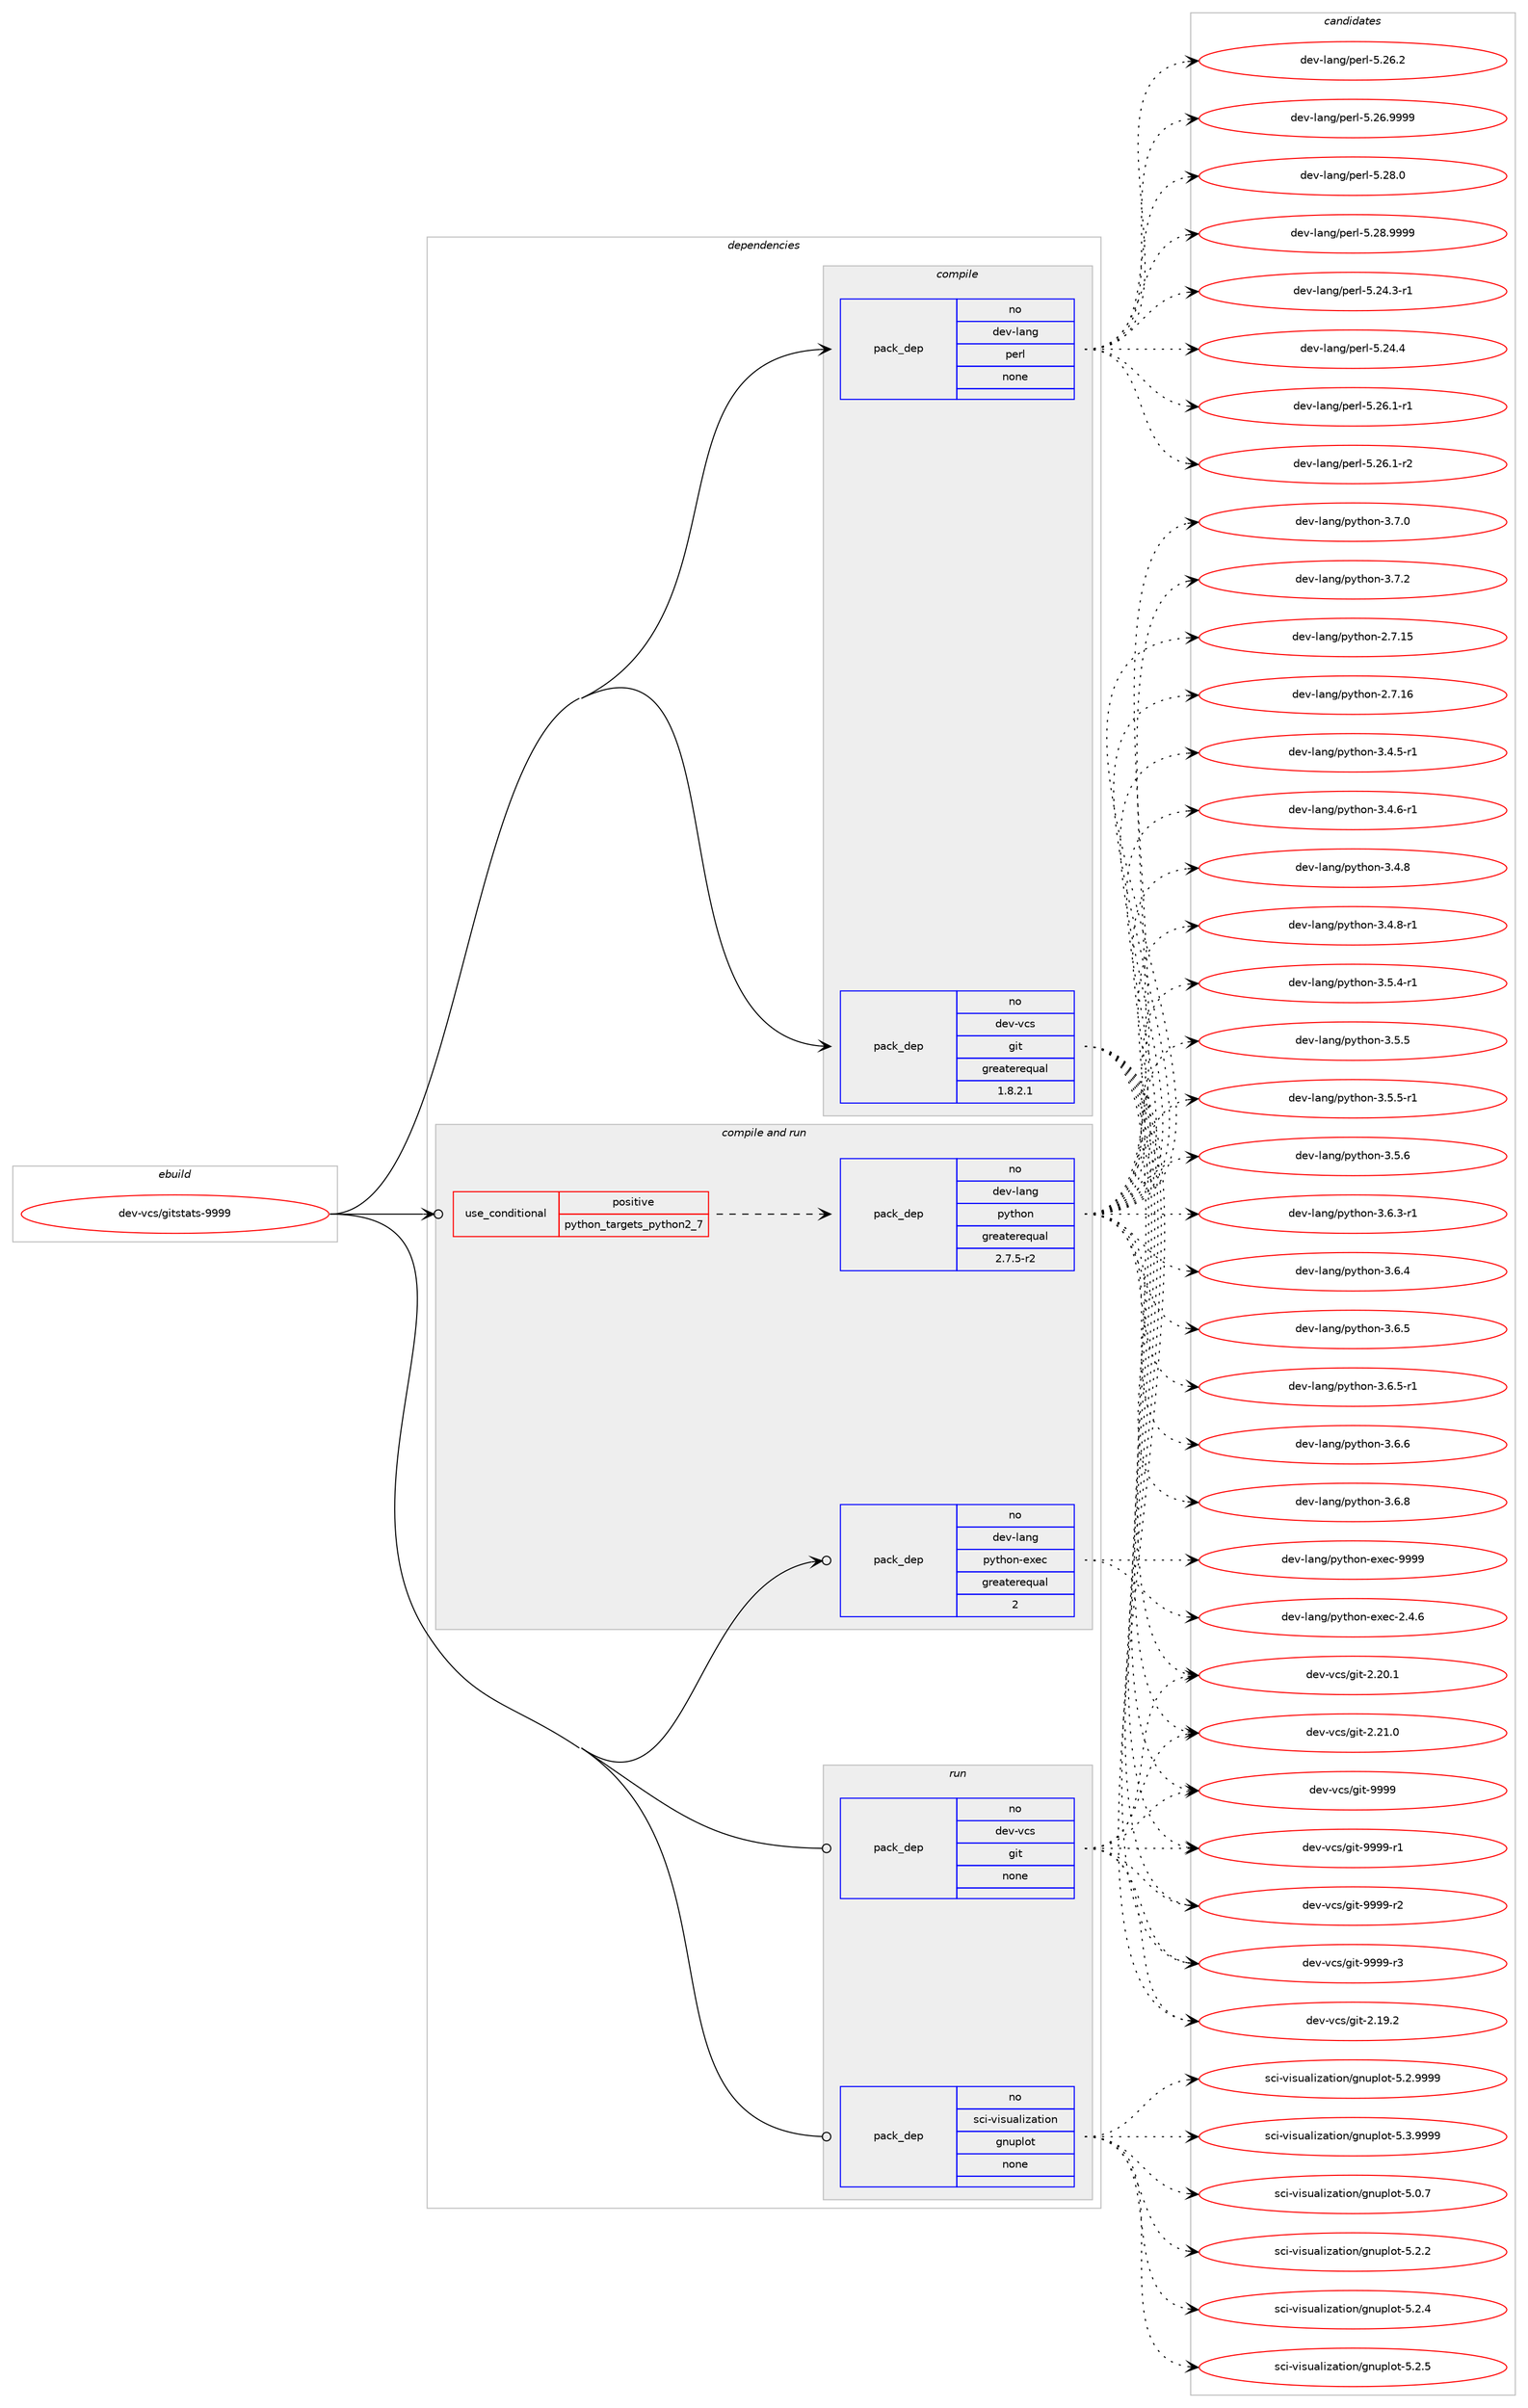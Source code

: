 digraph prolog {

# *************
# Graph options
# *************

newrank=true;
concentrate=true;
compound=true;
graph [rankdir=LR,fontname=Helvetica,fontsize=10,ranksep=1.5];#, ranksep=2.5, nodesep=0.2];
edge  [arrowhead=vee];
node  [fontname=Helvetica,fontsize=10];

# **********
# The ebuild
# **********

subgraph cluster_leftcol {
color=gray;
rank=same;
label=<<i>ebuild</i>>;
id [label="dev-vcs/gitstats-9999", color=red, width=4, href="../dev-vcs/gitstats-9999.svg"];
}

# ****************
# The dependencies
# ****************

subgraph cluster_midcol {
color=gray;
label=<<i>dependencies</i>>;
subgraph cluster_compile {
fillcolor="#eeeeee";
style=filled;
label=<<i>compile</i>>;
subgraph pack1102553 {
dependency1552006 [label=<<TABLE BORDER="0" CELLBORDER="1" CELLSPACING="0" CELLPADDING="4" WIDTH="220"><TR><TD ROWSPAN="6" CELLPADDING="30">pack_dep</TD></TR><TR><TD WIDTH="110">no</TD></TR><TR><TD>dev-lang</TD></TR><TR><TD>perl</TD></TR><TR><TD>none</TD></TR><TR><TD></TD></TR></TABLE>>, shape=none, color=blue];
}
id:e -> dependency1552006:w [weight=20,style="solid",arrowhead="vee"];
subgraph pack1102554 {
dependency1552007 [label=<<TABLE BORDER="0" CELLBORDER="1" CELLSPACING="0" CELLPADDING="4" WIDTH="220"><TR><TD ROWSPAN="6" CELLPADDING="30">pack_dep</TD></TR><TR><TD WIDTH="110">no</TD></TR><TR><TD>dev-vcs</TD></TR><TR><TD>git</TD></TR><TR><TD>greaterequal</TD></TR><TR><TD>1.8.2.1</TD></TR></TABLE>>, shape=none, color=blue];
}
id:e -> dependency1552007:w [weight=20,style="solid",arrowhead="vee"];
}
subgraph cluster_compileandrun {
fillcolor="#eeeeee";
style=filled;
label=<<i>compile and run</i>>;
subgraph cond425698 {
dependency1552008 [label=<<TABLE BORDER="0" CELLBORDER="1" CELLSPACING="0" CELLPADDING="4"><TR><TD ROWSPAN="3" CELLPADDING="10">use_conditional</TD></TR><TR><TD>positive</TD></TR><TR><TD>python_targets_python2_7</TD></TR></TABLE>>, shape=none, color=red];
subgraph pack1102555 {
dependency1552009 [label=<<TABLE BORDER="0" CELLBORDER="1" CELLSPACING="0" CELLPADDING="4" WIDTH="220"><TR><TD ROWSPAN="6" CELLPADDING="30">pack_dep</TD></TR><TR><TD WIDTH="110">no</TD></TR><TR><TD>dev-lang</TD></TR><TR><TD>python</TD></TR><TR><TD>greaterequal</TD></TR><TR><TD>2.7.5-r2</TD></TR></TABLE>>, shape=none, color=blue];
}
dependency1552008:e -> dependency1552009:w [weight=20,style="dashed",arrowhead="vee"];
}
id:e -> dependency1552008:w [weight=20,style="solid",arrowhead="odotvee"];
subgraph pack1102556 {
dependency1552010 [label=<<TABLE BORDER="0" CELLBORDER="1" CELLSPACING="0" CELLPADDING="4" WIDTH="220"><TR><TD ROWSPAN="6" CELLPADDING="30">pack_dep</TD></TR><TR><TD WIDTH="110">no</TD></TR><TR><TD>dev-lang</TD></TR><TR><TD>python-exec</TD></TR><TR><TD>greaterequal</TD></TR><TR><TD>2</TD></TR></TABLE>>, shape=none, color=blue];
}
id:e -> dependency1552010:w [weight=20,style="solid",arrowhead="odotvee"];
}
subgraph cluster_run {
fillcolor="#eeeeee";
style=filled;
label=<<i>run</i>>;
subgraph pack1102557 {
dependency1552011 [label=<<TABLE BORDER="0" CELLBORDER="1" CELLSPACING="0" CELLPADDING="4" WIDTH="220"><TR><TD ROWSPAN="6" CELLPADDING="30">pack_dep</TD></TR><TR><TD WIDTH="110">no</TD></TR><TR><TD>dev-vcs</TD></TR><TR><TD>git</TD></TR><TR><TD>none</TD></TR><TR><TD></TD></TR></TABLE>>, shape=none, color=blue];
}
id:e -> dependency1552011:w [weight=20,style="solid",arrowhead="odot"];
subgraph pack1102558 {
dependency1552012 [label=<<TABLE BORDER="0" CELLBORDER="1" CELLSPACING="0" CELLPADDING="4" WIDTH="220"><TR><TD ROWSPAN="6" CELLPADDING="30">pack_dep</TD></TR><TR><TD WIDTH="110">no</TD></TR><TR><TD>sci-visualization</TD></TR><TR><TD>gnuplot</TD></TR><TR><TD>none</TD></TR><TR><TD></TD></TR></TABLE>>, shape=none, color=blue];
}
id:e -> dependency1552012:w [weight=20,style="solid",arrowhead="odot"];
}
}

# **************
# The candidates
# **************

subgraph cluster_choices {
rank=same;
color=gray;
label=<<i>candidates</i>>;

subgraph choice1102553 {
color=black;
nodesep=1;
choice100101118451089711010347112101114108455346505246514511449 [label="dev-lang/perl-5.24.3-r1", color=red, width=4,href="../dev-lang/perl-5.24.3-r1.svg"];
choice10010111845108971101034711210111410845534650524652 [label="dev-lang/perl-5.24.4", color=red, width=4,href="../dev-lang/perl-5.24.4.svg"];
choice100101118451089711010347112101114108455346505446494511449 [label="dev-lang/perl-5.26.1-r1", color=red, width=4,href="../dev-lang/perl-5.26.1-r1.svg"];
choice100101118451089711010347112101114108455346505446494511450 [label="dev-lang/perl-5.26.1-r2", color=red, width=4,href="../dev-lang/perl-5.26.1-r2.svg"];
choice10010111845108971101034711210111410845534650544650 [label="dev-lang/perl-5.26.2", color=red, width=4,href="../dev-lang/perl-5.26.2.svg"];
choice10010111845108971101034711210111410845534650544657575757 [label="dev-lang/perl-5.26.9999", color=red, width=4,href="../dev-lang/perl-5.26.9999.svg"];
choice10010111845108971101034711210111410845534650564648 [label="dev-lang/perl-5.28.0", color=red, width=4,href="../dev-lang/perl-5.28.0.svg"];
choice10010111845108971101034711210111410845534650564657575757 [label="dev-lang/perl-5.28.9999", color=red, width=4,href="../dev-lang/perl-5.28.9999.svg"];
dependency1552006:e -> choice100101118451089711010347112101114108455346505246514511449:w [style=dotted,weight="100"];
dependency1552006:e -> choice10010111845108971101034711210111410845534650524652:w [style=dotted,weight="100"];
dependency1552006:e -> choice100101118451089711010347112101114108455346505446494511449:w [style=dotted,weight="100"];
dependency1552006:e -> choice100101118451089711010347112101114108455346505446494511450:w [style=dotted,weight="100"];
dependency1552006:e -> choice10010111845108971101034711210111410845534650544650:w [style=dotted,weight="100"];
dependency1552006:e -> choice10010111845108971101034711210111410845534650544657575757:w [style=dotted,weight="100"];
dependency1552006:e -> choice10010111845108971101034711210111410845534650564648:w [style=dotted,weight="100"];
dependency1552006:e -> choice10010111845108971101034711210111410845534650564657575757:w [style=dotted,weight="100"];
}
subgraph choice1102554 {
color=black;
nodesep=1;
choice10010111845118991154710310511645504649574650 [label="dev-vcs/git-2.19.2", color=red, width=4,href="../dev-vcs/git-2.19.2.svg"];
choice10010111845118991154710310511645504650484649 [label="dev-vcs/git-2.20.1", color=red, width=4,href="../dev-vcs/git-2.20.1.svg"];
choice10010111845118991154710310511645504650494648 [label="dev-vcs/git-2.21.0", color=red, width=4,href="../dev-vcs/git-2.21.0.svg"];
choice1001011184511899115471031051164557575757 [label="dev-vcs/git-9999", color=red, width=4,href="../dev-vcs/git-9999.svg"];
choice10010111845118991154710310511645575757574511449 [label="dev-vcs/git-9999-r1", color=red, width=4,href="../dev-vcs/git-9999-r1.svg"];
choice10010111845118991154710310511645575757574511450 [label="dev-vcs/git-9999-r2", color=red, width=4,href="../dev-vcs/git-9999-r2.svg"];
choice10010111845118991154710310511645575757574511451 [label="dev-vcs/git-9999-r3", color=red, width=4,href="../dev-vcs/git-9999-r3.svg"];
dependency1552007:e -> choice10010111845118991154710310511645504649574650:w [style=dotted,weight="100"];
dependency1552007:e -> choice10010111845118991154710310511645504650484649:w [style=dotted,weight="100"];
dependency1552007:e -> choice10010111845118991154710310511645504650494648:w [style=dotted,weight="100"];
dependency1552007:e -> choice1001011184511899115471031051164557575757:w [style=dotted,weight="100"];
dependency1552007:e -> choice10010111845118991154710310511645575757574511449:w [style=dotted,weight="100"];
dependency1552007:e -> choice10010111845118991154710310511645575757574511450:w [style=dotted,weight="100"];
dependency1552007:e -> choice10010111845118991154710310511645575757574511451:w [style=dotted,weight="100"];
}
subgraph choice1102555 {
color=black;
nodesep=1;
choice10010111845108971101034711212111610411111045504655464953 [label="dev-lang/python-2.7.15", color=red, width=4,href="../dev-lang/python-2.7.15.svg"];
choice10010111845108971101034711212111610411111045504655464954 [label="dev-lang/python-2.7.16", color=red, width=4,href="../dev-lang/python-2.7.16.svg"];
choice1001011184510897110103471121211161041111104551465246534511449 [label="dev-lang/python-3.4.5-r1", color=red, width=4,href="../dev-lang/python-3.4.5-r1.svg"];
choice1001011184510897110103471121211161041111104551465246544511449 [label="dev-lang/python-3.4.6-r1", color=red, width=4,href="../dev-lang/python-3.4.6-r1.svg"];
choice100101118451089711010347112121116104111110455146524656 [label="dev-lang/python-3.4.8", color=red, width=4,href="../dev-lang/python-3.4.8.svg"];
choice1001011184510897110103471121211161041111104551465246564511449 [label="dev-lang/python-3.4.8-r1", color=red, width=4,href="../dev-lang/python-3.4.8-r1.svg"];
choice1001011184510897110103471121211161041111104551465346524511449 [label="dev-lang/python-3.5.4-r1", color=red, width=4,href="../dev-lang/python-3.5.4-r1.svg"];
choice100101118451089711010347112121116104111110455146534653 [label="dev-lang/python-3.5.5", color=red, width=4,href="../dev-lang/python-3.5.5.svg"];
choice1001011184510897110103471121211161041111104551465346534511449 [label="dev-lang/python-3.5.5-r1", color=red, width=4,href="../dev-lang/python-3.5.5-r1.svg"];
choice100101118451089711010347112121116104111110455146534654 [label="dev-lang/python-3.5.6", color=red, width=4,href="../dev-lang/python-3.5.6.svg"];
choice1001011184510897110103471121211161041111104551465446514511449 [label="dev-lang/python-3.6.3-r1", color=red, width=4,href="../dev-lang/python-3.6.3-r1.svg"];
choice100101118451089711010347112121116104111110455146544652 [label="dev-lang/python-3.6.4", color=red, width=4,href="../dev-lang/python-3.6.4.svg"];
choice100101118451089711010347112121116104111110455146544653 [label="dev-lang/python-3.6.5", color=red, width=4,href="../dev-lang/python-3.6.5.svg"];
choice1001011184510897110103471121211161041111104551465446534511449 [label="dev-lang/python-3.6.5-r1", color=red, width=4,href="../dev-lang/python-3.6.5-r1.svg"];
choice100101118451089711010347112121116104111110455146544654 [label="dev-lang/python-3.6.6", color=red, width=4,href="../dev-lang/python-3.6.6.svg"];
choice100101118451089711010347112121116104111110455146544656 [label="dev-lang/python-3.6.8", color=red, width=4,href="../dev-lang/python-3.6.8.svg"];
choice100101118451089711010347112121116104111110455146554648 [label="dev-lang/python-3.7.0", color=red, width=4,href="../dev-lang/python-3.7.0.svg"];
choice100101118451089711010347112121116104111110455146554650 [label="dev-lang/python-3.7.2", color=red, width=4,href="../dev-lang/python-3.7.2.svg"];
dependency1552009:e -> choice10010111845108971101034711212111610411111045504655464953:w [style=dotted,weight="100"];
dependency1552009:e -> choice10010111845108971101034711212111610411111045504655464954:w [style=dotted,weight="100"];
dependency1552009:e -> choice1001011184510897110103471121211161041111104551465246534511449:w [style=dotted,weight="100"];
dependency1552009:e -> choice1001011184510897110103471121211161041111104551465246544511449:w [style=dotted,weight="100"];
dependency1552009:e -> choice100101118451089711010347112121116104111110455146524656:w [style=dotted,weight="100"];
dependency1552009:e -> choice1001011184510897110103471121211161041111104551465246564511449:w [style=dotted,weight="100"];
dependency1552009:e -> choice1001011184510897110103471121211161041111104551465346524511449:w [style=dotted,weight="100"];
dependency1552009:e -> choice100101118451089711010347112121116104111110455146534653:w [style=dotted,weight="100"];
dependency1552009:e -> choice1001011184510897110103471121211161041111104551465346534511449:w [style=dotted,weight="100"];
dependency1552009:e -> choice100101118451089711010347112121116104111110455146534654:w [style=dotted,weight="100"];
dependency1552009:e -> choice1001011184510897110103471121211161041111104551465446514511449:w [style=dotted,weight="100"];
dependency1552009:e -> choice100101118451089711010347112121116104111110455146544652:w [style=dotted,weight="100"];
dependency1552009:e -> choice100101118451089711010347112121116104111110455146544653:w [style=dotted,weight="100"];
dependency1552009:e -> choice1001011184510897110103471121211161041111104551465446534511449:w [style=dotted,weight="100"];
dependency1552009:e -> choice100101118451089711010347112121116104111110455146544654:w [style=dotted,weight="100"];
dependency1552009:e -> choice100101118451089711010347112121116104111110455146544656:w [style=dotted,weight="100"];
dependency1552009:e -> choice100101118451089711010347112121116104111110455146554648:w [style=dotted,weight="100"];
dependency1552009:e -> choice100101118451089711010347112121116104111110455146554650:w [style=dotted,weight="100"];
}
subgraph choice1102556 {
color=black;
nodesep=1;
choice1001011184510897110103471121211161041111104510112010199455046524654 [label="dev-lang/python-exec-2.4.6", color=red, width=4,href="../dev-lang/python-exec-2.4.6.svg"];
choice10010111845108971101034711212111610411111045101120101994557575757 [label="dev-lang/python-exec-9999", color=red, width=4,href="../dev-lang/python-exec-9999.svg"];
dependency1552010:e -> choice1001011184510897110103471121211161041111104510112010199455046524654:w [style=dotted,weight="100"];
dependency1552010:e -> choice10010111845108971101034711212111610411111045101120101994557575757:w [style=dotted,weight="100"];
}
subgraph choice1102557 {
color=black;
nodesep=1;
choice10010111845118991154710310511645504649574650 [label="dev-vcs/git-2.19.2", color=red, width=4,href="../dev-vcs/git-2.19.2.svg"];
choice10010111845118991154710310511645504650484649 [label="dev-vcs/git-2.20.1", color=red, width=4,href="../dev-vcs/git-2.20.1.svg"];
choice10010111845118991154710310511645504650494648 [label="dev-vcs/git-2.21.0", color=red, width=4,href="../dev-vcs/git-2.21.0.svg"];
choice1001011184511899115471031051164557575757 [label="dev-vcs/git-9999", color=red, width=4,href="../dev-vcs/git-9999.svg"];
choice10010111845118991154710310511645575757574511449 [label="dev-vcs/git-9999-r1", color=red, width=4,href="../dev-vcs/git-9999-r1.svg"];
choice10010111845118991154710310511645575757574511450 [label="dev-vcs/git-9999-r2", color=red, width=4,href="../dev-vcs/git-9999-r2.svg"];
choice10010111845118991154710310511645575757574511451 [label="dev-vcs/git-9999-r3", color=red, width=4,href="../dev-vcs/git-9999-r3.svg"];
dependency1552011:e -> choice10010111845118991154710310511645504649574650:w [style=dotted,weight="100"];
dependency1552011:e -> choice10010111845118991154710310511645504650484649:w [style=dotted,weight="100"];
dependency1552011:e -> choice10010111845118991154710310511645504650494648:w [style=dotted,weight="100"];
dependency1552011:e -> choice1001011184511899115471031051164557575757:w [style=dotted,weight="100"];
dependency1552011:e -> choice10010111845118991154710310511645575757574511449:w [style=dotted,weight="100"];
dependency1552011:e -> choice10010111845118991154710310511645575757574511450:w [style=dotted,weight="100"];
dependency1552011:e -> choice10010111845118991154710310511645575757574511451:w [style=dotted,weight="100"];
}
subgraph choice1102558 {
color=black;
nodesep=1;
choice1159910545118105115117971081051229711610511111047103110117112108111116455346484655 [label="sci-visualization/gnuplot-5.0.7", color=red, width=4,href="../sci-visualization/gnuplot-5.0.7.svg"];
choice1159910545118105115117971081051229711610511111047103110117112108111116455346504650 [label="sci-visualization/gnuplot-5.2.2", color=red, width=4,href="../sci-visualization/gnuplot-5.2.2.svg"];
choice1159910545118105115117971081051229711610511111047103110117112108111116455346504652 [label="sci-visualization/gnuplot-5.2.4", color=red, width=4,href="../sci-visualization/gnuplot-5.2.4.svg"];
choice1159910545118105115117971081051229711610511111047103110117112108111116455346504653 [label="sci-visualization/gnuplot-5.2.5", color=red, width=4,href="../sci-visualization/gnuplot-5.2.5.svg"];
choice1159910545118105115117971081051229711610511111047103110117112108111116455346504657575757 [label="sci-visualization/gnuplot-5.2.9999", color=red, width=4,href="../sci-visualization/gnuplot-5.2.9999.svg"];
choice1159910545118105115117971081051229711610511111047103110117112108111116455346514657575757 [label="sci-visualization/gnuplot-5.3.9999", color=red, width=4,href="../sci-visualization/gnuplot-5.3.9999.svg"];
dependency1552012:e -> choice1159910545118105115117971081051229711610511111047103110117112108111116455346484655:w [style=dotted,weight="100"];
dependency1552012:e -> choice1159910545118105115117971081051229711610511111047103110117112108111116455346504650:w [style=dotted,weight="100"];
dependency1552012:e -> choice1159910545118105115117971081051229711610511111047103110117112108111116455346504652:w [style=dotted,weight="100"];
dependency1552012:e -> choice1159910545118105115117971081051229711610511111047103110117112108111116455346504653:w [style=dotted,weight="100"];
dependency1552012:e -> choice1159910545118105115117971081051229711610511111047103110117112108111116455346504657575757:w [style=dotted,weight="100"];
dependency1552012:e -> choice1159910545118105115117971081051229711610511111047103110117112108111116455346514657575757:w [style=dotted,weight="100"];
}
}

}
